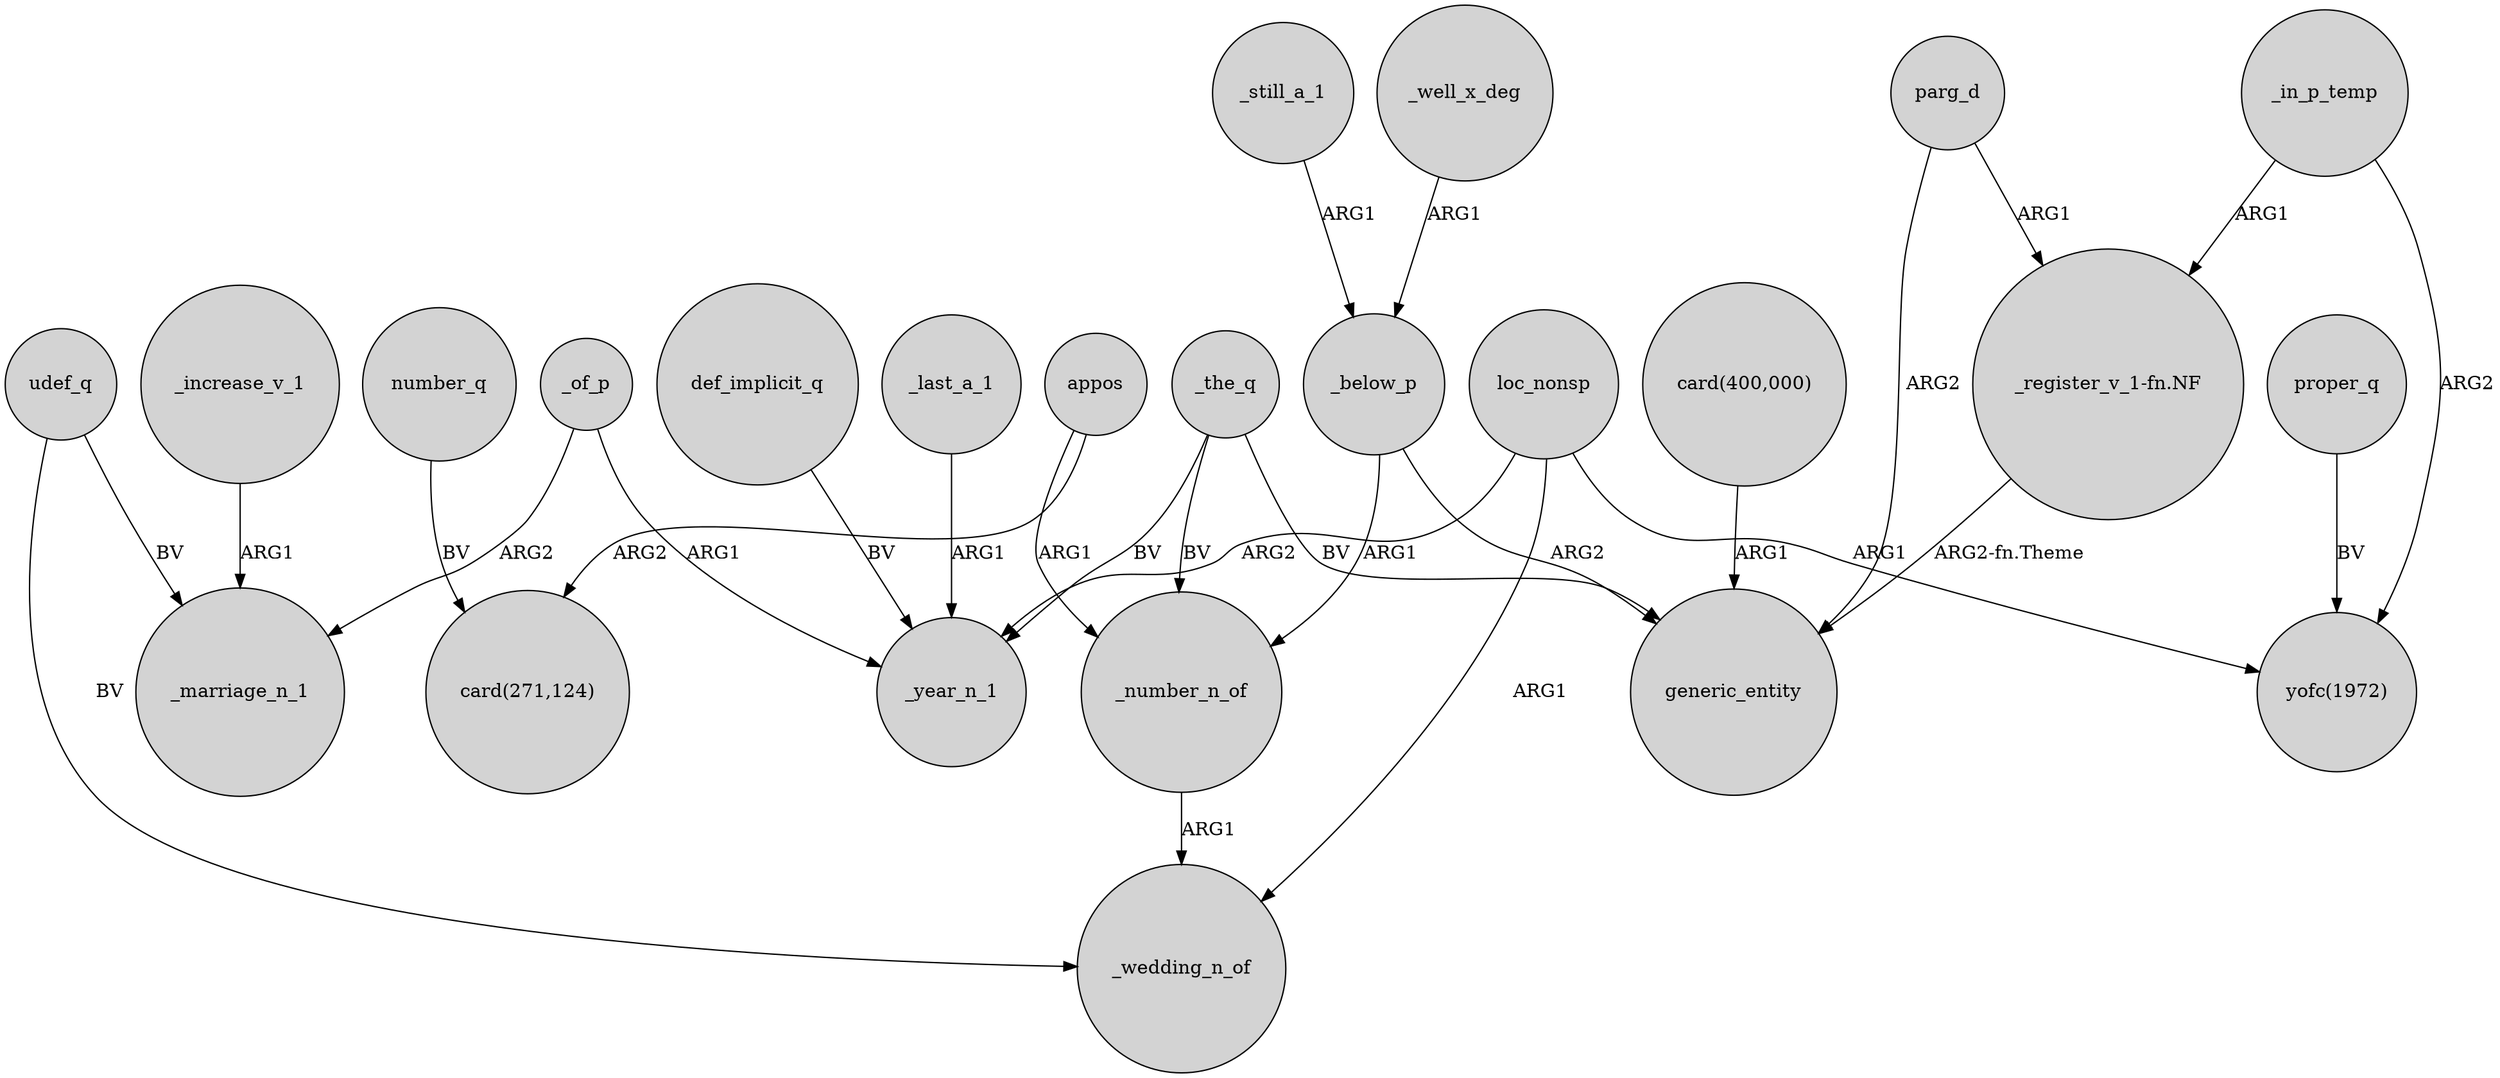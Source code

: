 digraph {
	node [shape=circle style=filled]
	appos -> "card(271,124)" [label=ARG2]
	_the_q -> generic_entity [label=BV]
	udef_q -> _wedding_n_of [label=BV]
	_increase_v_1 -> _marriage_n_1 [label=ARG1]
	"card(400,000)" -> generic_entity [label=ARG1]
	def_implicit_q -> _year_n_1 [label=BV]
	_number_n_of -> _wedding_n_of [label=ARG1]
	proper_q -> "yofc(1972)" [label=BV]
	parg_d -> generic_entity [label=ARG2]
	_of_p -> _marriage_n_1 [label=ARG2]
	parg_d -> "_register_v_1-fn.NF" [label=ARG1]
	_in_p_temp -> "_register_v_1-fn.NF" [label=ARG1]
	_the_q -> _number_n_of [label=BV]
	_still_a_1 -> _below_p [label=ARG1]
	_of_p -> _year_n_1 [label=ARG1]
	_below_p -> generic_entity [label=ARG2]
	appos -> _number_n_of [label=ARG1]
	_below_p -> _number_n_of [label=ARG1]
	number_q -> "card(271,124)" [label=BV]
	loc_nonsp -> _year_n_1 [label=ARG2]
	_last_a_1 -> _year_n_1 [label=ARG1]
	_well_x_deg -> _below_p [label=ARG1]
	_the_q -> _year_n_1 [label=BV]
	udef_q -> _marriage_n_1 [label=BV]
	"_register_v_1-fn.NF" -> generic_entity [label="ARG2-fn.Theme"]
	_in_p_temp -> "yofc(1972)" [label=ARG2]
	loc_nonsp -> "yofc(1972)" [label=ARG1]
	loc_nonsp -> _wedding_n_of [label=ARG1]
}
